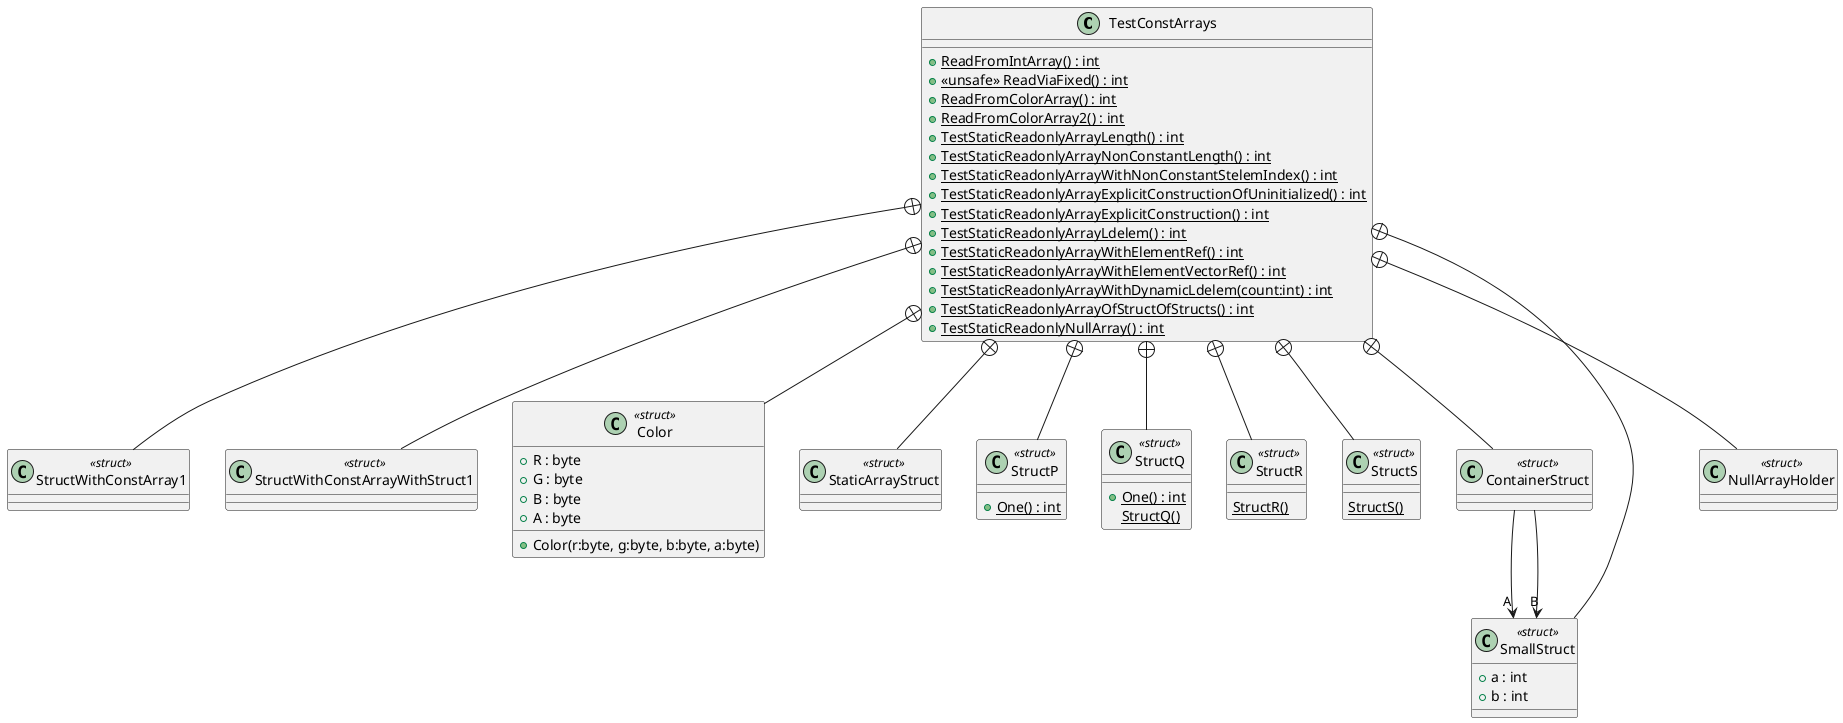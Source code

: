 @startuml
class TestConstArrays {
    + {static} ReadFromIntArray() : int
    + {static} <<unsafe>> ReadViaFixed() : int
    + {static} ReadFromColorArray() : int
    + {static} ReadFromColorArray2() : int
    + {static} TestStaticReadonlyArrayLength() : int
    + {static} TestStaticReadonlyArrayNonConstantLength() : int
    + {static} TestStaticReadonlyArrayWithNonConstantStelemIndex() : int
    + {static} TestStaticReadonlyArrayExplicitConstructionOfUninitialized() : int
    + {static} TestStaticReadonlyArrayExplicitConstruction() : int
    + {static} TestStaticReadonlyArrayLdelem() : int
    + {static} TestStaticReadonlyArrayWithElementRef() : int
    + {static} TestStaticReadonlyArrayWithElementVectorRef() : int
    + {static} TestStaticReadonlyArrayWithDynamicLdelem(count:int) : int
    + {static} TestStaticReadonlyArrayOfStructOfStructs() : int
    + {static} TestStaticReadonlyNullArray() : int
}
class StructWithConstArray1 <<struct>> {
}
class StructWithConstArrayWithStruct1 <<struct>> {
}
class Color <<struct>> {
    + Color(r:byte, g:byte, b:byte, a:byte)
    + R : byte
    + G : byte
    + B : byte
    + A : byte
}
class StaticArrayStruct <<struct>> {
}
class StructP <<struct>> {
    + {static} One() : int
}
class StructQ <<struct>> {
    + {static} One() : int
    {static} StructQ()
}
class StructR <<struct>> {
    {static} StructR()
}
class StructS <<struct>> {
    {static} StructS()
}
class ContainerStruct <<struct>> {
}
class SmallStruct <<struct>> {
    + a : int
    + b : int
}
class NullArrayHolder <<struct>> {
}
TestConstArrays +-- StructWithConstArray1
TestConstArrays +-- StructWithConstArrayWithStruct1
TestConstArrays +-- Color
TestConstArrays +-- StaticArrayStruct
TestConstArrays +-- StructP
TestConstArrays +-- StructQ
TestConstArrays +-- StructR
TestConstArrays +-- StructS
TestConstArrays +-- ContainerStruct
ContainerStruct --> "A" SmallStruct
ContainerStruct --> "B" SmallStruct
TestConstArrays +-- SmallStruct
TestConstArrays +-- NullArrayHolder
@enduml
